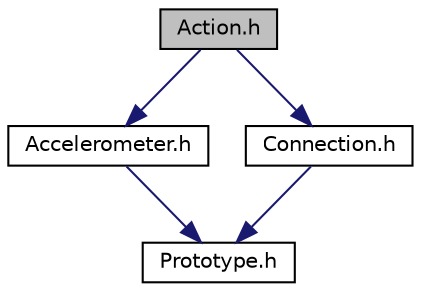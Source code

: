 digraph "Action.h"
{
 // LATEX_PDF_SIZE
  edge [fontname="Helvetica",fontsize="10",labelfontname="Helvetica",labelfontsize="10"];
  node [fontname="Helvetica",fontsize="10",shape=record];
  Node1 [label="Action.h",height=0.2,width=0.4,color="black", fillcolor="grey75", style="filled", fontcolor="black",tooltip="File which contain the implementation of Action class in safeboxe namespace."];
  Node1 -> Node2 [color="midnightblue",fontsize="10",style="solid",fontname="Helvetica"];
  Node2 [label="Accelerometer.h",height=0.2,width=0.4,color="black", fillcolor="white", style="filled",URL="$_accelerometer_8h.html",tooltip="File which contain the implementation of Accelerometer class in safeboxe namespace."];
  Node2 -> Node3 [color="midnightblue",fontsize="10",style="solid",fontname="Helvetica"];
  Node3 [label="Prototype.h",height=0.2,width=0.4,color="black", fillcolor="white", style="filled",URL="$_prototype_8h.html",tooltip="Prototype file which contain the Interface Prototype for the safebox."];
  Node1 -> Node4 [color="midnightblue",fontsize="10",style="solid",fontname="Helvetica"];
  Node4 [label="Connection.h",height=0.2,width=0.4,color="black", fillcolor="white", style="filled",URL="$_connection_8h.html",tooltip="File which contain the implementation of Connection class in safeboxe namespace."];
  Node4 -> Node3 [color="midnightblue",fontsize="10",style="solid",fontname="Helvetica"];
}
